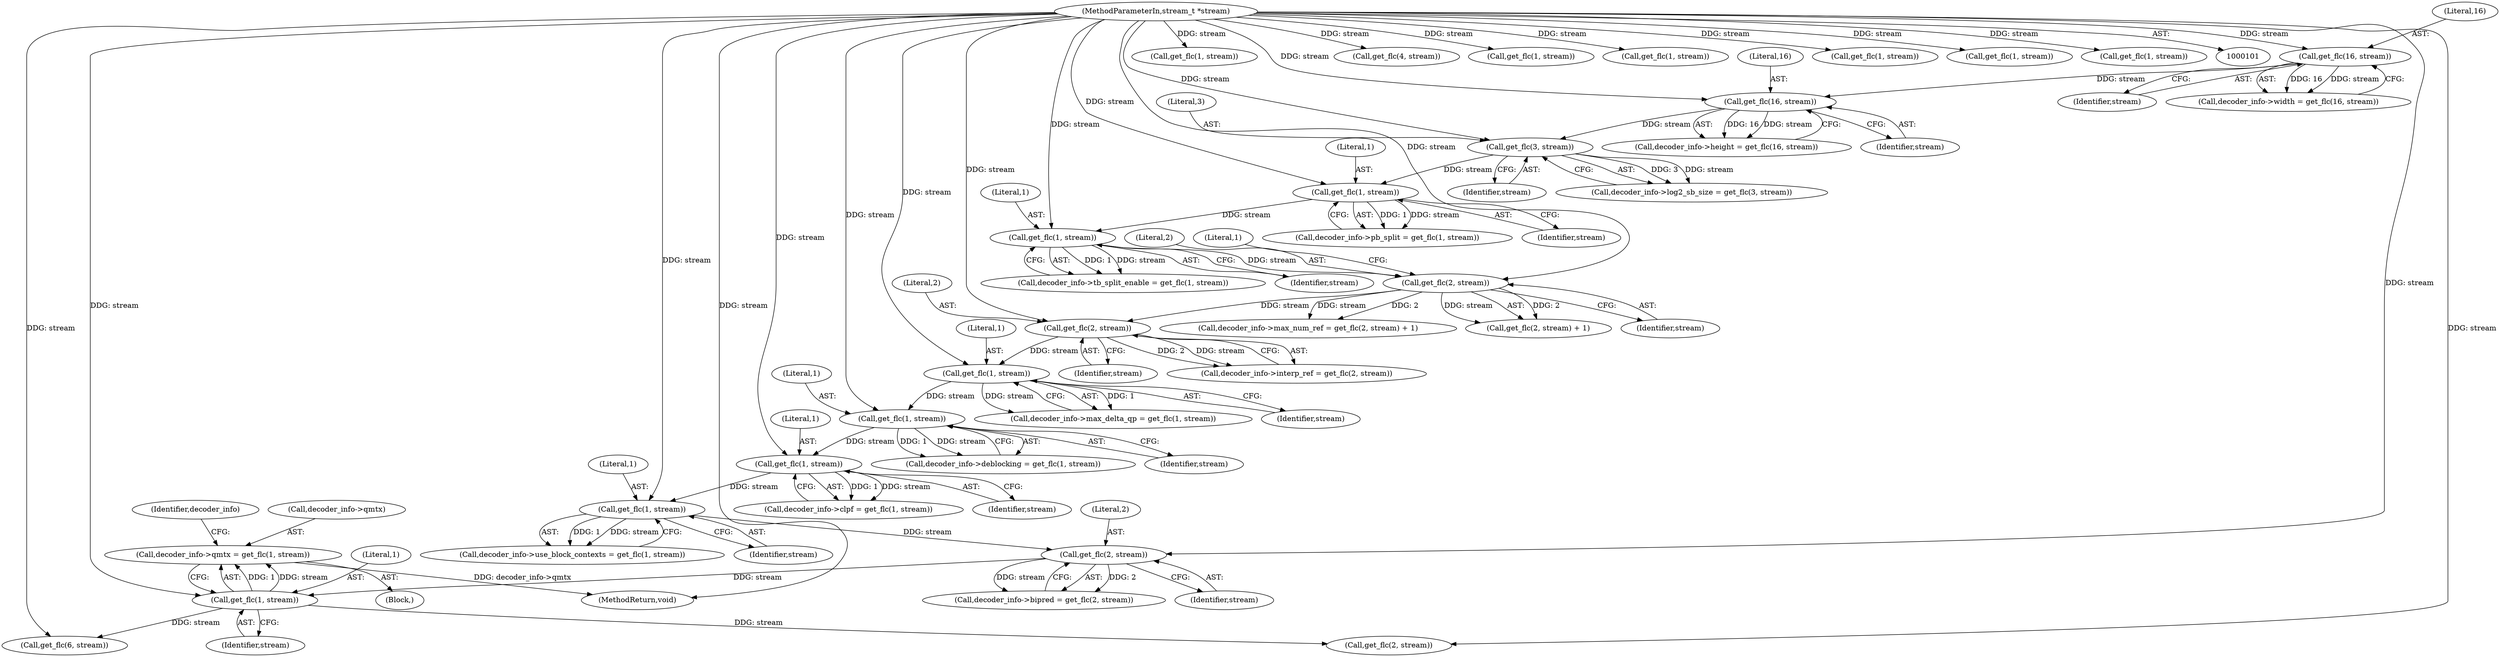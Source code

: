 digraph "0_thor_18de8f9f0762c3a542b1122589edb8af859d9813_0@pointer" {
"1000203" [label="(Call,decoder_info->qmtx = get_flc(1, stream))"];
"1000207" [label="(Call,get_flc(1, stream))"];
"1000200" [label="(Call,get_flc(2, stream))"];
"1000193" [label="(Call,get_flc(1, stream))"];
"1000186" [label="(Call,get_flc(1, stream))"];
"1000179" [label="(Call,get_flc(1, stream))"];
"1000172" [label="(Call,get_flc(1, stream))"];
"1000165" [label="(Call,get_flc(2, stream))"];
"1000157" [label="(Call,get_flc(2, stream))"];
"1000149" [label="(Call,get_flc(1, stream))"];
"1000142" [label="(Call,get_flc(1, stream))"];
"1000123" [label="(Call,get_flc(3, stream))"];
"1000116" [label="(Call,get_flc(16, stream))"];
"1000109" [label="(Call,get_flc(16, stream))"];
"1000103" [label="(MethodParameterIn,stream_t *stream)"];
"1000110" [label="(Literal,16)"];
"1000202" [label="(Identifier,stream)"];
"1000159" [label="(Identifier,stream)"];
"1000208" [label="(Literal,1)"];
"1000182" [label="(Call,decoder_info->clpf = get_flc(1, stream))"];
"1000212" [label="(Identifier,decoder_info)"];
"1000166" [label="(Literal,2)"];
"1000158" [label="(Literal,2)"];
"1000220" [label="(Call,get_flc(6, stream))"];
"1000173" [label="(Literal,1)"];
"1000340" [label="(MethodReturn,void)"];
"1000142" [label="(Call,get_flc(1, stream))"];
"1000174" [label="(Identifier,stream)"];
"1000112" [label="(Call,decoder_info->height = get_flc(16, stream))"];
"1000320" [label="(Call,get_flc(1, stream))"];
"1000151" [label="(Identifier,stream)"];
"1000207" [label="(Call,get_flc(1, stream))"];
"1000119" [label="(Call,decoder_info->log2_sb_size = get_flc(3, stream))"];
"1000194" [label="(Literal,1)"];
"1000116" [label="(Call,get_flc(16, stream))"];
"1000189" [label="(Call,decoder_info->use_block_contexts = get_flc(1, stream))"];
"1000172" [label="(Call,get_flc(1, stream))"];
"1000124" [label="(Literal,3)"];
"1000175" [label="(Call,decoder_info->deblocking = get_flc(1, stream))"];
"1000228" [label="(Call,get_flc(2, stream))"];
"1000123" [label="(Call,get_flc(3, stream))"];
"1000179" [label="(Call,get_flc(1, stream))"];
"1000187" [label="(Literal,1)"];
"1000266" [label="(Call,get_flc(4, stream))"];
"1000160" [label="(Literal,1)"];
"1000118" [label="(Identifier,stream)"];
"1000109" [label="(Call,get_flc(16, stream))"];
"1000280" [label="(Call,get_flc(1, stream))"];
"1000161" [label="(Call,decoder_info->interp_ref = get_flc(2, stream))"];
"1000196" [label="(Call,decoder_info->bipred = get_flc(2, stream))"];
"1000203" [label="(Call,decoder_info->qmtx = get_flc(1, stream))"];
"1000152" [label="(Call,decoder_info->max_num_ref = get_flc(2, stream) + 1)"];
"1000111" [label="(Identifier,stream)"];
"1000157" [label="(Call,get_flc(2, stream))"];
"1000287" [label="(Call,get_flc(1, stream))"];
"1000204" [label="(Call,decoder_info->qmtx)"];
"1000193" [label="(Call,get_flc(1, stream))"];
"1000188" [label="(Identifier,stream)"];
"1000165" [label="(Call,get_flc(2, stream))"];
"1000156" [label="(Call,get_flc(2, stream) + 1)"];
"1000149" [label="(Call,get_flc(1, stream))"];
"1000145" [label="(Call,decoder_info->tb_split_enable = get_flc(1, stream))"];
"1000105" [label="(Call,decoder_info->width = get_flc(16, stream))"];
"1000117" [label="(Literal,16)"];
"1000143" [label="(Literal,1)"];
"1000104" [label="(Block,)"];
"1000103" [label="(MethodParameterIn,stream_t *stream)"];
"1000180" [label="(Literal,1)"];
"1000144" [label="(Identifier,stream)"];
"1000295" [label="(Call,get_flc(1, stream))"];
"1000201" [label="(Literal,2)"];
"1000200" [label="(Call,get_flc(2, stream))"];
"1000150" [label="(Literal,1)"];
"1000167" [label="(Identifier,stream)"];
"1000125" [label="(Identifier,stream)"];
"1000312" [label="(Call,get_flc(1, stream))"];
"1000195" [label="(Identifier,stream)"];
"1000337" [label="(Call,get_flc(1, stream))"];
"1000168" [label="(Call,decoder_info->max_delta_qp = get_flc(1, stream))"];
"1000181" [label="(Identifier,stream)"];
"1000209" [label="(Identifier,stream)"];
"1000138" [label="(Call,decoder_info->pb_split = get_flc(1, stream))"];
"1000186" [label="(Call,get_flc(1, stream))"];
"1000203" -> "1000104"  [label="AST: "];
"1000203" -> "1000207"  [label="CFG: "];
"1000204" -> "1000203"  [label="AST: "];
"1000207" -> "1000203"  [label="AST: "];
"1000212" -> "1000203"  [label="CFG: "];
"1000203" -> "1000340"  [label="DDG: decoder_info->qmtx"];
"1000207" -> "1000203"  [label="DDG: 1"];
"1000207" -> "1000203"  [label="DDG: stream"];
"1000207" -> "1000209"  [label="CFG: "];
"1000208" -> "1000207"  [label="AST: "];
"1000209" -> "1000207"  [label="AST: "];
"1000200" -> "1000207"  [label="DDG: stream"];
"1000103" -> "1000207"  [label="DDG: stream"];
"1000207" -> "1000220"  [label="DDG: stream"];
"1000207" -> "1000228"  [label="DDG: stream"];
"1000200" -> "1000196"  [label="AST: "];
"1000200" -> "1000202"  [label="CFG: "];
"1000201" -> "1000200"  [label="AST: "];
"1000202" -> "1000200"  [label="AST: "];
"1000196" -> "1000200"  [label="CFG: "];
"1000200" -> "1000196"  [label="DDG: 2"];
"1000200" -> "1000196"  [label="DDG: stream"];
"1000193" -> "1000200"  [label="DDG: stream"];
"1000103" -> "1000200"  [label="DDG: stream"];
"1000193" -> "1000189"  [label="AST: "];
"1000193" -> "1000195"  [label="CFG: "];
"1000194" -> "1000193"  [label="AST: "];
"1000195" -> "1000193"  [label="AST: "];
"1000189" -> "1000193"  [label="CFG: "];
"1000193" -> "1000189"  [label="DDG: 1"];
"1000193" -> "1000189"  [label="DDG: stream"];
"1000186" -> "1000193"  [label="DDG: stream"];
"1000103" -> "1000193"  [label="DDG: stream"];
"1000186" -> "1000182"  [label="AST: "];
"1000186" -> "1000188"  [label="CFG: "];
"1000187" -> "1000186"  [label="AST: "];
"1000188" -> "1000186"  [label="AST: "];
"1000182" -> "1000186"  [label="CFG: "];
"1000186" -> "1000182"  [label="DDG: 1"];
"1000186" -> "1000182"  [label="DDG: stream"];
"1000179" -> "1000186"  [label="DDG: stream"];
"1000103" -> "1000186"  [label="DDG: stream"];
"1000179" -> "1000175"  [label="AST: "];
"1000179" -> "1000181"  [label="CFG: "];
"1000180" -> "1000179"  [label="AST: "];
"1000181" -> "1000179"  [label="AST: "];
"1000175" -> "1000179"  [label="CFG: "];
"1000179" -> "1000175"  [label="DDG: 1"];
"1000179" -> "1000175"  [label="DDG: stream"];
"1000172" -> "1000179"  [label="DDG: stream"];
"1000103" -> "1000179"  [label="DDG: stream"];
"1000172" -> "1000168"  [label="AST: "];
"1000172" -> "1000174"  [label="CFG: "];
"1000173" -> "1000172"  [label="AST: "];
"1000174" -> "1000172"  [label="AST: "];
"1000168" -> "1000172"  [label="CFG: "];
"1000172" -> "1000168"  [label="DDG: 1"];
"1000172" -> "1000168"  [label="DDG: stream"];
"1000165" -> "1000172"  [label="DDG: stream"];
"1000103" -> "1000172"  [label="DDG: stream"];
"1000165" -> "1000161"  [label="AST: "];
"1000165" -> "1000167"  [label="CFG: "];
"1000166" -> "1000165"  [label="AST: "];
"1000167" -> "1000165"  [label="AST: "];
"1000161" -> "1000165"  [label="CFG: "];
"1000165" -> "1000161"  [label="DDG: 2"];
"1000165" -> "1000161"  [label="DDG: stream"];
"1000157" -> "1000165"  [label="DDG: stream"];
"1000103" -> "1000165"  [label="DDG: stream"];
"1000157" -> "1000156"  [label="AST: "];
"1000157" -> "1000159"  [label="CFG: "];
"1000158" -> "1000157"  [label="AST: "];
"1000159" -> "1000157"  [label="AST: "];
"1000160" -> "1000157"  [label="CFG: "];
"1000157" -> "1000152"  [label="DDG: 2"];
"1000157" -> "1000152"  [label="DDG: stream"];
"1000157" -> "1000156"  [label="DDG: 2"];
"1000157" -> "1000156"  [label="DDG: stream"];
"1000149" -> "1000157"  [label="DDG: stream"];
"1000103" -> "1000157"  [label="DDG: stream"];
"1000149" -> "1000145"  [label="AST: "];
"1000149" -> "1000151"  [label="CFG: "];
"1000150" -> "1000149"  [label="AST: "];
"1000151" -> "1000149"  [label="AST: "];
"1000145" -> "1000149"  [label="CFG: "];
"1000149" -> "1000145"  [label="DDG: 1"];
"1000149" -> "1000145"  [label="DDG: stream"];
"1000142" -> "1000149"  [label="DDG: stream"];
"1000103" -> "1000149"  [label="DDG: stream"];
"1000142" -> "1000138"  [label="AST: "];
"1000142" -> "1000144"  [label="CFG: "];
"1000143" -> "1000142"  [label="AST: "];
"1000144" -> "1000142"  [label="AST: "];
"1000138" -> "1000142"  [label="CFG: "];
"1000142" -> "1000138"  [label="DDG: 1"];
"1000142" -> "1000138"  [label="DDG: stream"];
"1000123" -> "1000142"  [label="DDG: stream"];
"1000103" -> "1000142"  [label="DDG: stream"];
"1000123" -> "1000119"  [label="AST: "];
"1000123" -> "1000125"  [label="CFG: "];
"1000124" -> "1000123"  [label="AST: "];
"1000125" -> "1000123"  [label="AST: "];
"1000119" -> "1000123"  [label="CFG: "];
"1000123" -> "1000119"  [label="DDG: 3"];
"1000123" -> "1000119"  [label="DDG: stream"];
"1000116" -> "1000123"  [label="DDG: stream"];
"1000103" -> "1000123"  [label="DDG: stream"];
"1000116" -> "1000112"  [label="AST: "];
"1000116" -> "1000118"  [label="CFG: "];
"1000117" -> "1000116"  [label="AST: "];
"1000118" -> "1000116"  [label="AST: "];
"1000112" -> "1000116"  [label="CFG: "];
"1000116" -> "1000112"  [label="DDG: 16"];
"1000116" -> "1000112"  [label="DDG: stream"];
"1000109" -> "1000116"  [label="DDG: stream"];
"1000103" -> "1000116"  [label="DDG: stream"];
"1000109" -> "1000105"  [label="AST: "];
"1000109" -> "1000111"  [label="CFG: "];
"1000110" -> "1000109"  [label="AST: "];
"1000111" -> "1000109"  [label="AST: "];
"1000105" -> "1000109"  [label="CFG: "];
"1000109" -> "1000105"  [label="DDG: 16"];
"1000109" -> "1000105"  [label="DDG: stream"];
"1000103" -> "1000109"  [label="DDG: stream"];
"1000103" -> "1000101"  [label="AST: "];
"1000103" -> "1000340"  [label="DDG: stream"];
"1000103" -> "1000220"  [label="DDG: stream"];
"1000103" -> "1000228"  [label="DDG: stream"];
"1000103" -> "1000266"  [label="DDG: stream"];
"1000103" -> "1000280"  [label="DDG: stream"];
"1000103" -> "1000287"  [label="DDG: stream"];
"1000103" -> "1000295"  [label="DDG: stream"];
"1000103" -> "1000312"  [label="DDG: stream"];
"1000103" -> "1000320"  [label="DDG: stream"];
"1000103" -> "1000337"  [label="DDG: stream"];
}
